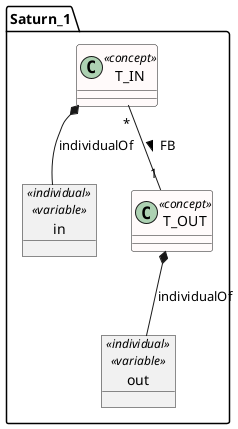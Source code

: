 @startuml

skinparam class {
 BackgroundColor<<association>> Darkorange 
 BackgroundColor<<concept>>  Snow 
} 

package Saturn_1 <<Folder>> {
	class T_IN <<concept>>  {
	}
	 object in <<individual>>  <<variable>> 
	T_IN *-- in : individualOf 
	class T_OUT <<concept>>  {
	}
	 object out <<individual>>  <<variable>> 
	T_OUT *-- out : individualOf 
	T_IN "*" -- "1" T_OUT : FB > 
}

@enduml
